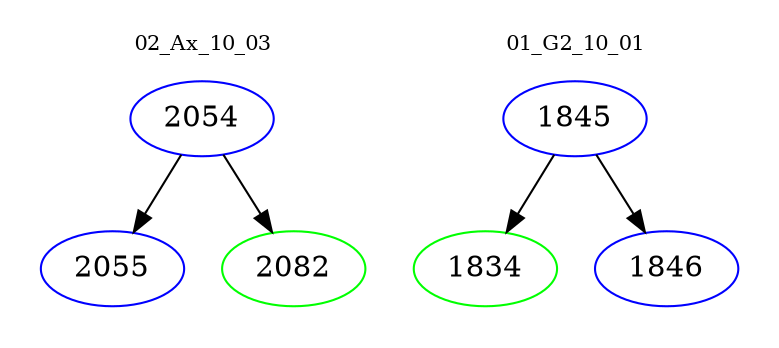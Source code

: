 digraph{
subgraph cluster_0 {
color = white
label = "02_Ax_10_03";
fontsize=10;
T0_2054 [label="2054", color="blue"]
T0_2054 -> T0_2055 [color="black"]
T0_2055 [label="2055", color="blue"]
T0_2054 -> T0_2082 [color="black"]
T0_2082 [label="2082", color="green"]
}
subgraph cluster_1 {
color = white
label = "01_G2_10_01";
fontsize=10;
T1_1845 [label="1845", color="blue"]
T1_1845 -> T1_1834 [color="black"]
T1_1834 [label="1834", color="green"]
T1_1845 -> T1_1846 [color="black"]
T1_1846 [label="1846", color="blue"]
}
}
